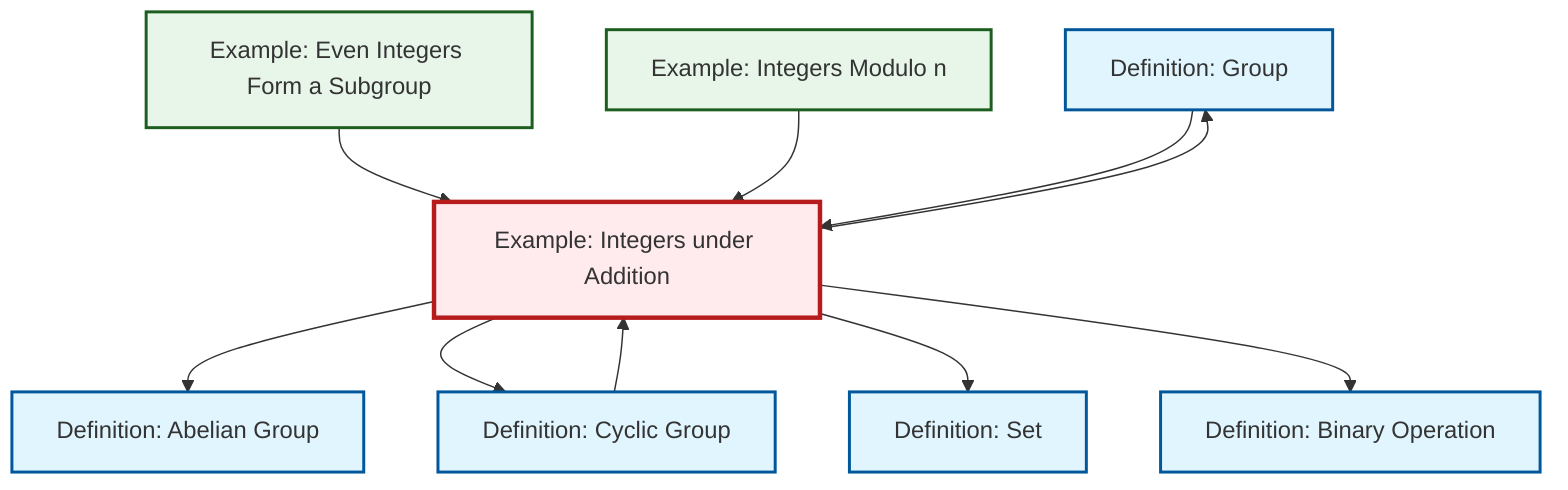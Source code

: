 graph TD
    classDef definition fill:#e1f5fe,stroke:#01579b,stroke-width:2px
    classDef theorem fill:#f3e5f5,stroke:#4a148c,stroke-width:2px
    classDef axiom fill:#fff3e0,stroke:#e65100,stroke-width:2px
    classDef example fill:#e8f5e9,stroke:#1b5e20,stroke-width:2px
    classDef current fill:#ffebee,stroke:#b71c1c,stroke-width:3px
    def-group["Definition: Group"]:::definition
    def-abelian-group["Definition: Abelian Group"]:::definition
    ex-quotient-integers-mod-n["Example: Integers Modulo n"]:::example
    ex-integers-addition["Example: Integers under Addition"]:::example
    def-binary-operation["Definition: Binary Operation"]:::definition
    ex-even-integers-subgroup["Example: Even Integers Form a Subgroup"]:::example
    def-set["Definition: Set"]:::definition
    def-cyclic-group["Definition: Cyclic Group"]:::definition
    ex-integers-addition --> def-abelian-group
    ex-integers-addition --> def-cyclic-group
    ex-even-integers-subgroup --> ex-integers-addition
    ex-quotient-integers-mod-n --> ex-integers-addition
    ex-integers-addition --> def-set
    ex-integers-addition --> def-binary-operation
    def-group --> ex-integers-addition
    ex-integers-addition --> def-group
    def-cyclic-group --> ex-integers-addition
    class ex-integers-addition current